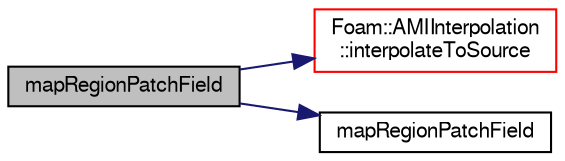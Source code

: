 digraph "mapRegionPatchField"
{
  bgcolor="transparent";
  edge [fontname="FreeSans",fontsize="10",labelfontname="FreeSans",labelfontsize="10"];
  node [fontname="FreeSans",fontsize="10",shape=record];
  rankdir="LR";
  Node2942 [label="mapRegionPatchField",height=0.2,width=0.4,color="black", fillcolor="grey75", style="filled", fontcolor="black"];
  Node2942 -> Node2943 [color="midnightblue",fontsize="10",style="solid",fontname="FreeSans"];
  Node2943 [label="Foam::AMIInterpolation\l::interpolateToSource",height=0.2,width=0.4,color="red",URL="$a24866.html#a4a40563419f839dbb3e342e64a15991a",tooltip="Interpolate from target to source with supplied op. "];
  Node2942 -> Node2996 [color="midnightblue",fontsize="10",style="solid",fontname="FreeSans"];
  Node2996 [label="mapRegionPatchField",height=0.2,width=0.4,color="black",URL="$a28998.html#a51d772f605cafc727eff0b57bff778ab",tooltip="Map patch field from another region model to local patch. "];
}
